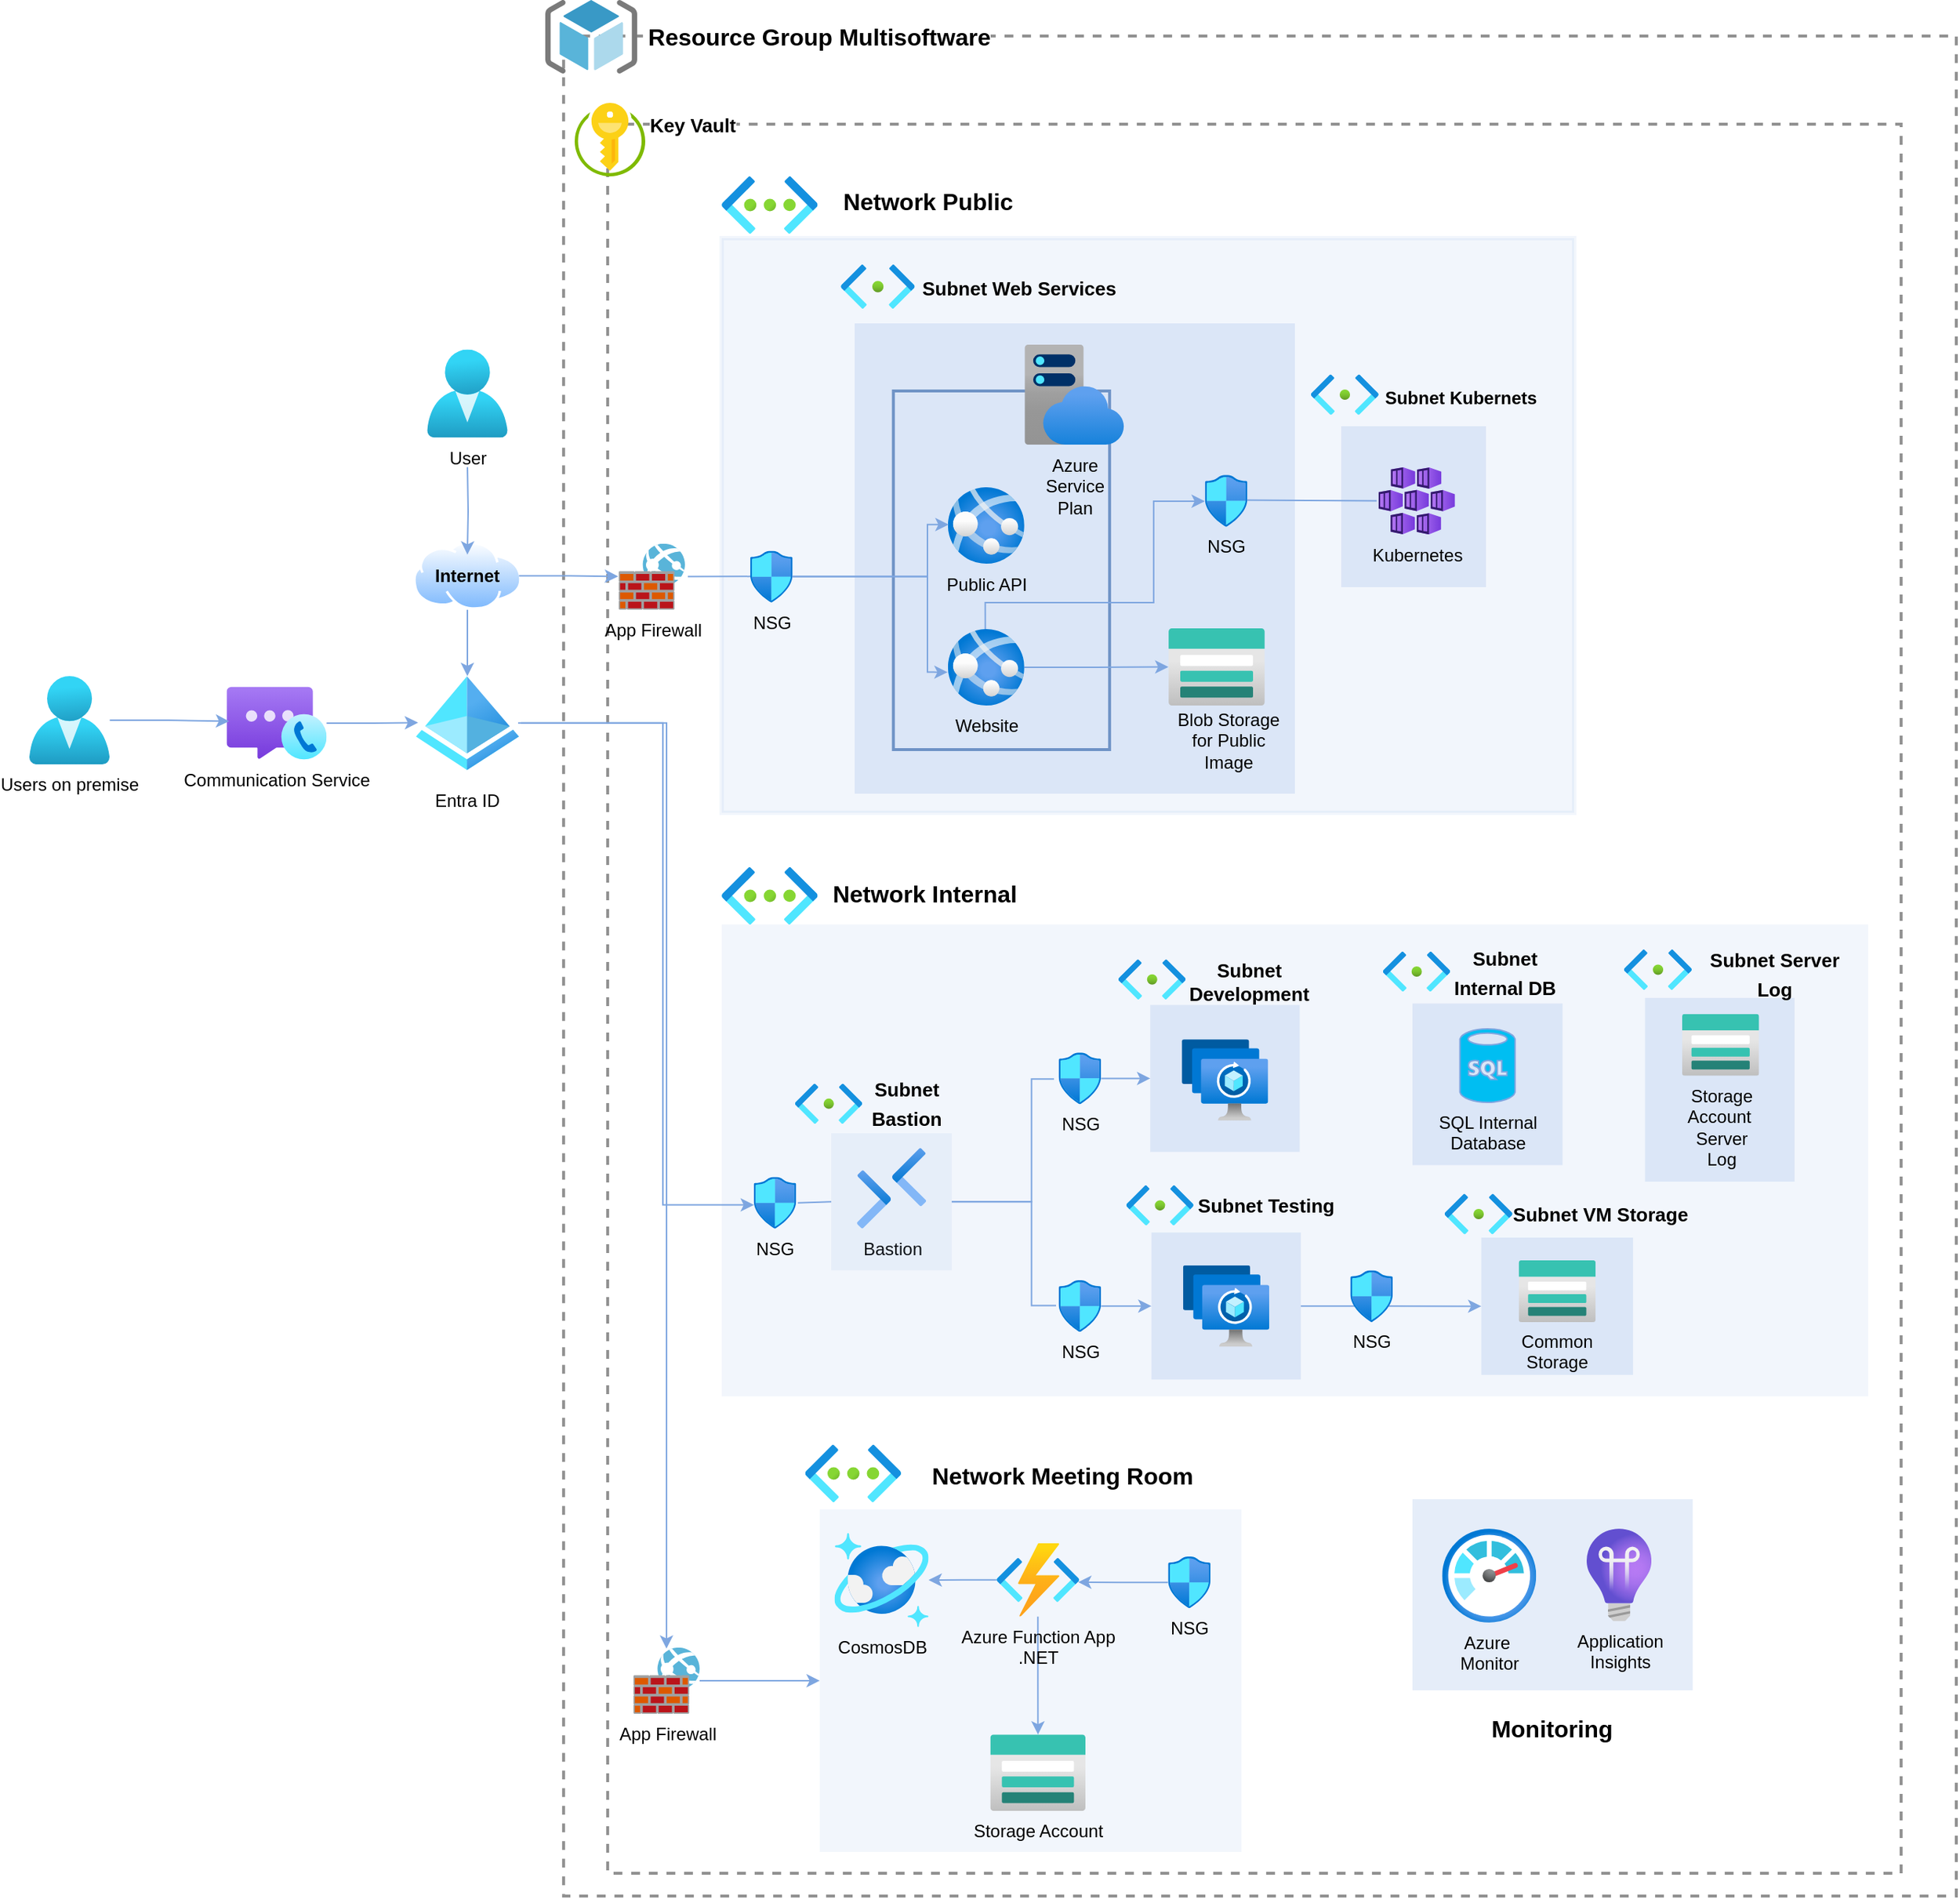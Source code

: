 <mxfile version="24.7.3" type="device">
  <diagram name="Σελίδα-1" id="aMGEskEcBnmkXhnUoaCD">
    <mxGraphModel dx="1796" dy="2860" grid="1" gridSize="10" guides="1" tooltips="1" connect="1" arrows="1" fold="1" page="1" pageScale="1" pageWidth="827" pageHeight="1169" background="none" math="0" shadow="0">
      <root>
        <mxCell id="0" />
        <mxCell id="1" parent="0" />
        <mxCell id="8pLzllPmHxMpXDCCPLnc-105" value="" style="rounded=0;whiteSpace=wrap;html=1;strokeColor=none;fontColor=#000000;fillColor=#7EA6E0;strokeWidth=2;opacity=10;" parent="1" vertex="1">
          <mxGeometry x="-200" y="-631" width="780" height="321" as="geometry" />
        </mxCell>
        <mxCell id="wyXeHLZFc2by4wY2D80D-14" value="" style="fontStyle=1;verticalAlign=top;align=center;spacingTop=-2;fillColor=none;rounded=0;whiteSpace=wrap;html=1;strokeColor=#919191;strokeWidth=2;dashed=1;container=1;collapsible=0;expand=0;recursiveResize=0;" vertex="1" parent="1">
          <mxGeometry x="-307.57" y="-1235.5" width="947.57" height="1265.5" as="geometry" />
        </mxCell>
        <mxCell id="wyXeHLZFc2by4wY2D80D-27" value="" style="fontStyle=0;verticalAlign=top;align=center;spacingTop=-2;fillColor=none;rounded=0;whiteSpace=wrap;html=1;strokeColor=#919191;strokeWidth=2;dashed=1;container=1;collapsible=0;expand=0;recursiveResize=0;" vertex="1" parent="wyXeHLZFc2by4wY2D80D-14">
          <mxGeometry x="30" y="60" width="880" height="1190" as="geometry" />
        </mxCell>
        <mxCell id="wyXeHLZFc2by4wY2D80D-24" value="" style="image;sketch=0;aspect=fixed;html=1;points=[];align=center;fontSize=12;image=img/lib/mscae/Key_Vaults.svg;labelBackgroundColor=default;" vertex="1" parent="wyXeHLZFc2by4wY2D80D-27">
          <mxGeometry x="-22.43" y="-14.5" width="48" height="50" as="geometry" />
        </mxCell>
        <mxCell id="wyXeHLZFc2by4wY2D80D-25" value="&lt;font style=&quot;font-size: 13px;&quot;&gt;&lt;b&gt;Key Vault&lt;/b&gt;&lt;/font&gt;" style="text;html=1;align=center;verticalAlign=middle;resizable=0;points=[];autosize=1;strokeColor=none;fillColor=none;labelBackgroundColor=default;" vertex="1" parent="wyXeHLZFc2by4wY2D80D-27">
          <mxGeometry x="17.57" y="-14.5" width="80" height="30" as="geometry" />
        </mxCell>
        <mxCell id="8pLzllPmHxMpXDCCPLnc-126" value="App Firewall" style="image;sketch=0;aspect=fixed;html=1;points=[];align=center;fontSize=12;image=img/lib/mscae/Web_App_Firewall.svg;strokeColor=#7EA6E0;fontColor=#000000;fillColor=#182E3E;labelBackgroundColor=none;" parent="wyXeHLZFc2by4wY2D80D-27" vertex="1">
          <mxGeometry x="17.57" y="1036.46" width="45" height="45" as="geometry" />
        </mxCell>
        <mxCell id="wyXeHLZFc2by4wY2D80D-17" value="&lt;font style=&quot;font-size: 16px;&quot;&gt;&lt;b&gt;Resource Group Multisoftware&lt;/b&gt;&lt;/font&gt;" style="text;html=1;align=center;verticalAlign=middle;resizable=0;points=[];autosize=1;strokeColor=none;fillColor=none;labelBackgroundColor=default;" vertex="1" parent="wyXeHLZFc2by4wY2D80D-14">
          <mxGeometry x="43.33" y="-14.5" width="260" height="30" as="geometry" />
        </mxCell>
        <mxCell id="9CedFQiiXnY6fzE0aIXi-27" value="" style="rounded=0;whiteSpace=wrap;html=1;strokeColor=none;fontColor=#000000;fillColor=#7EA6E0;strokeWidth=3;opacity=20;" parent="wyXeHLZFc2by4wY2D80D-14" vertex="1">
          <mxGeometry x="577.57" y="995.5" width="190.67" height="130" as="geometry" />
        </mxCell>
        <mxCell id="8pLzllPmHxMpXDCCPLnc-159" value="Application&lt;div&gt;Insights&lt;/div&gt;" style="image;aspect=fixed;html=1;points=[];align=center;fontSize=12;image=img/lib/azure2/devops/Application_Insights.svg;strokeColor=#FFFFFF;fontColor=#000000;fillColor=#182E3E;labelBackgroundColor=none;" parent="wyXeHLZFc2by4wY2D80D-14" vertex="1">
          <mxGeometry x="696.1" y="1015.5" width="44" height="63" as="geometry" />
        </mxCell>
        <mxCell id="8pLzllPmHxMpXDCCPLnc-160" value="Azure&amp;nbsp;&lt;div&gt;Monitor&lt;/div&gt;" style="image;aspect=fixed;html=1;points=[];align=center;fontSize=12;image=img/lib/azure2/management_governance/Monitor.svg;strokeColor=#FFFFFF;fontColor=#000000;fillColor=#182E3E;labelBackgroundColor=none;" parent="wyXeHLZFc2by4wY2D80D-14" vertex="1">
          <mxGeometry x="597.74" y="1015.5" width="64" height="64" as="geometry" />
        </mxCell>
        <mxCell id="HnF58v11Mh8XJC0kXTaB-10" value="&lt;b&gt;Monitoring&lt;/b&gt;" style="text;html=1;align=center;verticalAlign=middle;whiteSpace=wrap;rounded=0;fontStyle=0;fontSize=16;" parent="wyXeHLZFc2by4wY2D80D-14" vertex="1">
          <mxGeometry x="632.91" y="1136.93" width="80" height="30" as="geometry" />
        </mxCell>
        <mxCell id="9CedFQiiXnY6fzE0aIXi-53" value="Network Internal&amp;nbsp;" style="text;html=1;align=center;verticalAlign=middle;whiteSpace=wrap;rounded=0;fontSize=16;fontStyle=1" parent="wyXeHLZFc2by4wY2D80D-14" vertex="1">
          <mxGeometry x="157.57" y="565.5" width="181" height="35.5" as="geometry" />
        </mxCell>
        <mxCell id="HnF58v11Mh8XJC0kXTaB-2" value="Network Meeting Room" style="text;html=1;align=center;verticalAlign=middle;whiteSpace=wrap;rounded=0;fontSize=16;fontStyle=1" parent="wyXeHLZFc2by4wY2D80D-14" vertex="1">
          <mxGeometry x="237.57" y="963" width="204.24" height="32.5" as="geometry" />
        </mxCell>
        <mxCell id="9CedFQiiXnY6fzE0aIXi-7" value="Network Public" style="text;html=1;align=center;verticalAlign=middle;whiteSpace=wrap;rounded=0;fontSize=16;fontStyle=1" parent="wyXeHLZFc2by4wY2D80D-14" vertex="1">
          <mxGeometry x="167.57" y="100" width="161" height="25.5" as="geometry" />
        </mxCell>
        <mxCell id="8pLzllPmHxMpXDCCPLnc-140" value="" style="rounded=0;whiteSpace=wrap;html=1;strokeColor=none;fontColor=#000000;fillColor=#7EA6E0;strokeWidth=3;opacity=20;" parent="wyXeHLZFc2by4wY2D80D-14" vertex="1">
          <mxGeometry x="577.57" y="658.22" width="102.09" height="110" as="geometry" />
        </mxCell>
        <mxCell id="8pLzllPmHxMpXDCCPLnc-108" value="SQL Internal&lt;div&gt;Database&lt;/div&gt;" style="verticalLabelPosition=bottom;html=1;verticalAlign=top;align=center;strokeColor=#7EA6E0;fillColor=#00BEF2;shape=mxgraph.azure.sql_database;fontColor=#000000;" parent="wyXeHLZFc2by4wY2D80D-14" vertex="1">
          <mxGeometry x="609.86" y="675.5" width="37.5" height="50" as="geometry" />
        </mxCell>
        <mxCell id="wyXeHLZFc2by4wY2D80D-20" value="" style="image;aspect=fixed;html=1;points=[];align=center;fontSize=12;image=img/lib/azure2/networking/Subnet.svg;strokeColor=#7EA6E0;fontColor=#000000;fillColor=#182E3E;" vertex="1" parent="wyXeHLZFc2by4wY2D80D-14">
          <mxGeometry x="557.57" y="622.86" width="45.56" height="27.28" as="geometry" />
        </mxCell>
        <mxCell id="9CedFQiiXnY6fzE0aIXi-39" value="&lt;font style=&quot;font-size: 13px;&quot;&gt;Subnet Internal DB&lt;/font&gt;" style="text;html=1;align=center;verticalAlign=middle;whiteSpace=wrap;rounded=0;fontSize=16;fontStyle=1" parent="wyXeHLZFc2by4wY2D80D-14" vertex="1">
          <mxGeometry x="594.69" y="621.5" width="92.37" height="30" as="geometry" />
        </mxCell>
        <mxCell id="9CedFQiiXnY6fzE0aIXi-43" value="" style="image;aspect=fixed;html=1;points=[];align=center;fontSize=12;image=img/lib/azure2/networking/Subnet.svg;strokeColor=#7EA6E0;fontColor=#000000;fillColor=#182E3E;" parent="wyXeHLZFc2by4wY2D80D-14" vertex="1">
          <mxGeometry x="377.57" y="628.22" width="45.56" height="27.28" as="geometry" />
        </mxCell>
        <mxCell id="9CedFQiiXnY6fzE0aIXi-44" value="Subnet Development" style="text;html=1;align=center;verticalAlign=middle;whiteSpace=wrap;rounded=0;fontSize=13;fontStyle=1" parent="wyXeHLZFc2by4wY2D80D-14" vertex="1">
          <mxGeometry x="407.57" y="628.22" width="117.62" height="30" as="geometry" />
        </mxCell>
        <mxCell id="wyXeHLZFc2by4wY2D80D-21" value="" style="image;aspect=fixed;html=1;points=[];align=center;fontSize=12;image=img/lib/azure2/networking/Subnet.svg;strokeColor=#7EA6E0;fontColor=#000000;fillColor=#182E3E;" vertex="1" parent="wyXeHLZFc2by4wY2D80D-14">
          <mxGeometry x="157.57" y="712.78" width="45.56" height="27.28" as="geometry" />
        </mxCell>
        <mxCell id="9CedFQiiXnY6fzE0aIXi-38" value="&lt;font style=&quot;font-size: 13px;&quot;&gt;Subnet Bastion&lt;/font&gt;" style="text;html=1;align=center;verticalAlign=middle;whiteSpace=wrap;rounded=0;fontSize=16;fontStyle=1" parent="wyXeHLZFc2by4wY2D80D-14" vertex="1">
          <mxGeometry x="203.13" y="710.06" width="60" height="30" as="geometry" />
        </mxCell>
        <mxCell id="8pLzllPmHxMpXDCCPLnc-143" value="" style="rounded=0;whiteSpace=wrap;html=1;strokeColor=none;fontColor=#000000;fillColor=#7EA6E0;strokeWidth=3;labelBackgroundColor=none;opacity=20;" parent="wyXeHLZFc2by4wY2D80D-14" vertex="1">
          <mxGeometry x="735.79" y="654.44" width="101.71" height="125" as="geometry" />
        </mxCell>
        <mxCell id="8pLzllPmHxMpXDCCPLnc-64" value="&lt;span style=&quot;text-wrap: wrap;&quot;&gt;Storage Account&amp;nbsp;&lt;/span&gt;&lt;br style=&quot;text-wrap: wrap;&quot;&gt;&lt;span style=&quot;text-wrap: wrap;&quot;&gt;Server Log&lt;/span&gt;" style="image;aspect=fixed;html=1;points=[];align=center;fontSize=12;image=img/lib/azure2/storage/Storage_Accounts.svg;strokeColor=#7EA6E0;fontColor=#000000;fillColor=#182E3E;labelBackgroundColor=none;" parent="wyXeHLZFc2by4wY2D80D-14" vertex="1">
          <mxGeometry x="760.93" y="665.36" width="52.5" height="42" as="geometry" />
        </mxCell>
        <mxCell id="8pLzllPmHxMpXDCCPLnc-119" style="edgeStyle=orthogonalEdgeStyle;rounded=0;orthogonalLoop=1;jettySize=auto;html=1;exitX=0.5;exitY=1;exitDx=0;exitDy=0;strokeColor=#7EA6E0;fontColor=#000000;" parent="wyXeHLZFc2by4wY2D80D-14" edge="1">
          <mxGeometry relative="1" as="geometry">
            <mxPoint x="802.085" y="740.98" as="sourcePoint" />
            <mxPoint x="802.089" y="740.98" as="targetPoint" />
          </mxGeometry>
        </mxCell>
        <mxCell id="9CedFQiiXnY6fzE0aIXi-31" value="" style="image;aspect=fixed;html=1;points=[];align=center;fontSize=12;image=img/lib/azure2/networking/Subnet.svg;strokeColor=#7EA6E0;fontColor=#000000;fillColor=#182E3E;" parent="wyXeHLZFc2by4wY2D80D-14" vertex="1">
          <mxGeometry x="721.57" y="621.5" width="45.93" height="27.5" as="geometry" />
        </mxCell>
        <mxCell id="9CedFQiiXnY6fzE0aIXi-32" value="&lt;font style=&quot;font-size: 13px;&quot;&gt;Subnet Server Log&lt;/font&gt;" style="text;html=1;align=center;verticalAlign=middle;whiteSpace=wrap;rounded=0;fontSize=16;fontStyle=1" parent="wyXeHLZFc2by4wY2D80D-14" vertex="1">
          <mxGeometry x="767.5" y="622.78" width="112.5" height="30" as="geometry" />
        </mxCell>
        <mxCell id="HnF58v11Mh8XJC0kXTaB-3" value="" style="rounded=0;whiteSpace=wrap;html=1;strokeColor=none;fontColor=#000000;fillColor=#7EA6E0;strokeWidth=2;opacity=10;" parent="1" vertex="1">
          <mxGeometry x="-133.24" y="-233.09" width="286.89" height="233.09" as="geometry" />
        </mxCell>
        <mxCell id="9CedFQiiXnY6fzE0aIXi-40" value="" style="rounded=0;whiteSpace=wrap;html=1;strokeColor=none;fontColor=#000000;fillColor=#7EA6E0;strokeWidth=3;opacity=20;" parent="1" vertex="1">
          <mxGeometry x="91.6" y="-576.28" width="101.66" height="100" as="geometry" />
        </mxCell>
        <mxCell id="8pLzllPmHxMpXDCCPLnc-114" value="" style="rounded=0;whiteSpace=wrap;html=1;strokeColor=none;fontColor=#000000;fillColor=#7EA6E0;strokeWidth=3;opacity=20;" parent="1" vertex="1">
          <mxGeometry x="92.4" y="-421.43" width="101.66" height="100" as="geometry" />
        </mxCell>
        <mxCell id="8pLzllPmHxMpXDCCPLnc-122" style="edgeStyle=orthogonalEdgeStyle;rounded=0;orthogonalLoop=1;jettySize=auto;html=1;entryX=0;entryY=0.5;entryDx=0;entryDy=0;strokeColor=#7EA6E0;fontColor=#000000;" parent="1" source="8pLzllPmHxMpXDCCPLnc-114" target="u4zanM2QyZDQcWQFZecr-1" edge="1">
          <mxGeometry relative="1" as="geometry" />
        </mxCell>
        <mxCell id="8pLzllPmHxMpXDCCPLnc-104" value="" style="rounded=0;whiteSpace=wrap;html=1;strokeColor=#7EA6E0;fontColor=#000000;fillColor=#7EA6E0;strokeWidth=3;gradientColor=none;opacity=10;" parent="1" vertex="1">
          <mxGeometry x="-200" y="-1098" width="580" height="391" as="geometry" />
        </mxCell>
        <mxCell id="8pLzllPmHxMpXDCCPLnc-166" value="" style="rounded=0;whiteSpace=wrap;html=1;strokeColor=none;fontColor=#000000;fillColor=#7EA6E0;strokeWidth=3;opacity=20;" parent="1" vertex="1">
          <mxGeometry x="221.55" y="-970" width="98.45" height="109.5" as="geometry" />
        </mxCell>
        <mxCell id="8pLzllPmHxMpXDCCPLnc-164" value="" style="rounded=0;whiteSpace=wrap;html=1;strokeColor=#6C8EBF;fontColor=#000000;fillColor=none;strokeWidth=2;" parent="1" vertex="1">
          <mxGeometry x="-83.18" y="-994" width="147.1" height="244" as="geometry" />
        </mxCell>
        <mxCell id="8pLzllPmHxMpXDCCPLnc-165" value="" style="rounded=0;whiteSpace=wrap;html=1;strokeColor=none;fontColor=#000000;fillColor=#7EA6E0;strokeWidth=3;opacity=20;" parent="1" vertex="1">
          <mxGeometry x="-109.52" y="-1040" width="299.52" height="320" as="geometry" />
        </mxCell>
        <mxCell id="8pLzllPmHxMpXDCCPLnc-118" style="edgeStyle=orthogonalEdgeStyle;rounded=0;orthogonalLoop=1;jettySize=auto;html=1;strokeColor=#7EA6E0;fontColor=#000000;" parent="1" source="8pLzllPmHxMpXDCCPLnc-1" target="8pLzllPmHxMpXDCCPLnc-16" edge="1">
          <mxGeometry relative="1" as="geometry" />
        </mxCell>
        <mxCell id="8pLzllPmHxMpXDCCPLnc-1" value="Website" style="image;aspect=fixed;html=1;points=[];align=center;fontSize=12;image=img/lib/azure2/app_services/App_Services.svg;labelBackgroundColor=none;fillColor=#182E3E;strokeColor=#7EA6E0;fontColor=#000000;" parent="1" vertex="1">
          <mxGeometry x="-46.08" y="-832" width="52" height="52" as="geometry" />
        </mxCell>
        <mxCell id="8pLzllPmHxMpXDCCPLnc-2" value="Public API" style="image;aspect=fixed;html=1;points=[];align=center;fontSize=12;image=img/lib/azure2/app_services/App_Services.svg;labelBackgroundColor=none;fillColor=#182E3E;strokeColor=#7EA6E0;fontColor=#000000;" parent="1" vertex="1">
          <mxGeometry x="-46.08" y="-928.5" width="52" height="52" as="geometry" />
        </mxCell>
        <mxCell id="8pLzllPmHxMpXDCCPLnc-3" value="&lt;span style=&quot;text-wrap: wrap;&quot;&gt;Azure Service Plan&lt;/span&gt;" style="image;aspect=fixed;html=1;points=[];align=center;fontSize=12;image=img/lib/azure2/app_services/App_Service_Plans.svg;labelBackgroundColor=none;fillColor=#182E3E;strokeColor=#7EA6E0;fontColor=#000000;fontStyle=0" parent="1" vertex="1">
          <mxGeometry x="5.92" y="-1025.5" width="68" height="68" as="geometry" />
        </mxCell>
        <mxCell id="8pLzllPmHxMpXDCCPLnc-16" value="" style="image;aspect=fixed;html=1;points=[];align=center;fontSize=12;image=img/lib/azure2/storage/Storage_Accounts.svg;strokeColor=#7EA6E0;fontColor=#000000;fillColor=#182E3E;labelBackgroundColor=none;" parent="1" vertex="1">
          <mxGeometry x="103.92" y="-832.5" width="65.63" height="52.5" as="geometry" />
        </mxCell>
        <mxCell id="8pLzllPmHxMpXDCCPLnc-50" value="" style="image;aspect=fixed;html=1;points=[];align=center;fontSize=12;image=img/lib/azure2/identity/Azure_Active_Directory.svg;strokeColor=#7EA6E0;fontColor=#000000;fillColor=#182E3E;labelBackgroundColor=none;" parent="1" vertex="1">
          <mxGeometry x="-408" y="-800" width="70" height="64" as="geometry" />
        </mxCell>
        <mxCell id="8pLzllPmHxMpXDCCPLnc-54" value="" style="image;aspect=fixed;perimeter=ellipsePerimeter;html=1;align=center;shadow=0;dashed=0;spacingTop=3;image=img/lib/active_directory/internet_cloud.svg;strokeColor=#7EA6E0;fontColor=#000000;fillColor=#182E3E;" parent="1" vertex="1">
          <mxGeometry x="-409.92" y="-891.68" width="73.81" height="46.5" as="geometry" />
        </mxCell>
        <mxCell id="8pLzllPmHxMpXDCCPLnc-55" value="Internet" style="text;strokeColor=none;align=center;fillColor=none;html=1;verticalAlign=middle;whiteSpace=wrap;rounded=0;fontColor=#000000;fontStyle=1" parent="1" vertex="1">
          <mxGeometry x="-403.03" y="-882.67" width="60" height="30" as="geometry" />
        </mxCell>
        <mxCell id="8pLzllPmHxMpXDCCPLnc-56" value="" style="endArrow=classic;html=1;rounded=0;strokeColor=#7EA6E0;exitX=0.5;exitY=1;exitDx=0;exitDy=0;fontColor=#000000;" parent="1" source="8pLzllPmHxMpXDCCPLnc-54" target="8pLzllPmHxMpXDCCPLnc-50" edge="1">
          <mxGeometry width="50" height="50" relative="1" as="geometry">
            <mxPoint x="-158" y="-731" as="sourcePoint" />
            <mxPoint x="-371" y="-811" as="targetPoint" />
          </mxGeometry>
        </mxCell>
        <mxCell id="8pLzllPmHxMpXDCCPLnc-81" value="" style="image;aspect=fixed;html=1;points=[];align=center;fontSize=12;image=img/lib/azure2/networking/Virtual_Networks.svg;strokeColor=#7EA6E0;fontColor=#000000;fillColor=#182E3E;" parent="1" vertex="1">
          <mxGeometry x="-200.0" y="-1140" width="65.33" height="39" as="geometry" />
        </mxCell>
        <mxCell id="8pLzllPmHxMpXDCCPLnc-84" value="App Firewall" style="image;sketch=0;aspect=fixed;html=1;points=[];align=center;fontSize=12;image=img/lib/mscae/Web_App_Firewall.svg;strokeColor=#7EA6E0;fontColor=#000000;fillColor=#182E3E;labelBackgroundColor=none;" parent="1" vertex="1">
          <mxGeometry x="-270" y="-890.18" width="45" height="45" as="geometry" />
        </mxCell>
        <mxCell id="8pLzllPmHxMpXDCCPLnc-103" value="" style="image;aspect=fixed;html=1;points=[];align=center;fontSize=12;image=img/lib/azure2/networking/Subnet.svg;strokeColor=#7EA6E0;fontColor=#000000;fillColor=#182E3E;" parent="1" vertex="1">
          <mxGeometry x="75.35" y="-453.58" width="45.56" height="27.28" as="geometry" />
        </mxCell>
        <mxCell id="8pLzllPmHxMpXDCCPLnc-124" value="CosmosDB&lt;div&gt;&lt;br&gt;&lt;/div&gt;" style="image;aspect=fixed;html=1;points=[];align=center;fontSize=12;image=img/lib/azure2/databases/Azure_Cosmos_DB.svg;strokeColor=#7EA6E0;fontColor=#000000;fillColor=#182E3E;labelBackgroundColor=none;" parent="1" vertex="1">
          <mxGeometry x="-123.24" y="-216.99" width="64" height="64" as="geometry" />
        </mxCell>
        <mxCell id="8pLzllPmHxMpXDCCPLnc-128" style="edgeStyle=orthogonalEdgeStyle;rounded=0;orthogonalLoop=1;jettySize=auto;html=1;strokeColor=#7EA6E0;fontColor=#000000;" parent="1" source="wyXeHLZFc2by4wY2D80D-1" target="8pLzllPmHxMpXDCCPLnc-124" edge="1">
          <mxGeometry relative="1" as="geometry">
            <mxPoint x="-6.35" y="-183.4" as="sourcePoint" />
          </mxGeometry>
        </mxCell>
        <mxCell id="wyXeHLZFc2by4wY2D80D-15" style="edgeStyle=orthogonalEdgeStyle;rounded=0;orthogonalLoop=1;jettySize=auto;html=1;entryX=0;entryY=0.5;entryDx=0;entryDy=0;strokeColor=#7EA6E0;" edge="1" parent="1" source="8pLzllPmHxMpXDCCPLnc-126" target="HnF58v11Mh8XJC0kXTaB-3">
          <mxGeometry relative="1" as="geometry" />
        </mxCell>
        <mxCell id="8pLzllPmHxMpXDCCPLnc-127" style="edgeStyle=orthogonalEdgeStyle;rounded=0;orthogonalLoop=1;jettySize=auto;html=1;entryX=0.985;entryY=0.53;entryDx=0;entryDy=0;entryPerimeter=0;strokeColor=#7EA6E0;fontColor=#000000;" parent="1" source="8pLzllPmHxMpXDCCPLnc-155" target="wyXeHLZFc2by4wY2D80D-1" edge="1">
          <mxGeometry relative="1" as="geometry">
            <mxPoint x="47.054" y="-183.232" as="targetPoint" />
          </mxGeometry>
        </mxCell>
        <mxCell id="8pLzllPmHxMpXDCCPLnc-130" style="edgeStyle=orthogonalEdgeStyle;rounded=0;orthogonalLoop=1;jettySize=auto;html=1;entryX=0;entryY=0.5;entryDx=0;entryDy=0;strokeColor=#7EA6E0;fontColor=#000000;" parent="1" source="8pLzllPmHxMpXDCCPLnc-149" target="9CedFQiiXnY6fzE0aIXi-40" edge="1">
          <mxGeometry relative="1" as="geometry">
            <mxPoint x="91.6" y="-528.6" as="targetPoint" />
          </mxGeometry>
        </mxCell>
        <mxCell id="8pLzllPmHxMpXDCCPLnc-129" value="Bastion&lt;div&gt;&lt;br&gt;&lt;/div&gt;" style="image;aspect=fixed;html=1;points=[];align=center;fontSize=12;image=img/lib/azure2/networking/Bastions.svg;strokeColor=#7EA6E0;fontColor=#000000;fillColor=#182E3E;labelBackgroundColor=none;" parent="1" vertex="1">
          <mxGeometry x="-107.91" y="-479.05" width="46.91" height="55" as="geometry" />
        </mxCell>
        <mxCell id="8pLzllPmHxMpXDCCPLnc-133" style="edgeStyle=orthogonalEdgeStyle;rounded=0;orthogonalLoop=1;jettySize=auto;html=1;entryX=-0.01;entryY=0.497;entryDx=0;entryDy=0;entryPerimeter=0;strokeColor=#7EA6E0;fontColor=#000000;exitX=0.976;exitY=0.503;exitDx=0;exitDy=0;exitPerimeter=0;" parent="1" source="8pLzllPmHxMpXDCCPLnc-54" target="8pLzllPmHxMpXDCCPLnc-84" edge="1">
          <mxGeometry relative="1" as="geometry" />
        </mxCell>
        <mxCell id="9CedFQiiXnY6fzE0aIXi-8" style="edgeStyle=orthogonalEdgeStyle;rounded=0;orthogonalLoop=1;jettySize=auto;html=1;strokeColor=#7EA6E0;entryX=0.5;entryY=0;entryDx=0;entryDy=0;" parent="1" target="8pLzllPmHxMpXDCCPLnc-55" edge="1">
          <mxGeometry relative="1" as="geometry">
            <mxPoint x="-372.971" y="-942.19" as="sourcePoint" />
          </mxGeometry>
        </mxCell>
        <mxCell id="8pLzllPmHxMpXDCCPLnc-134" value="User" style="image;aspect=fixed;html=1;points=[];align=center;fontSize=12;image=img/lib/azure2/identity/Users.svg;strokeColor=#7EA6E0;fontColor=#000000;fillColor=#182E3E;labelBackgroundColor=none;" parent="1" vertex="1">
          <mxGeometry x="-400.44" y="-1022.19" width="54.86" height="60" as="geometry" />
        </mxCell>
        <mxCell id="8pLzllPmHxMpXDCCPLnc-135" value="Users on premise" style="image;aspect=fixed;html=1;points=[];align=center;fontSize=12;image=img/lib/azure2/identity/Users.svg;strokeColor=#FFFFFF;fontColor=#000000;fillColor=#182E3E;labelBackgroundColor=none;" parent="1" vertex="1">
          <mxGeometry x="-671.16" y="-800" width="54.86" height="60" as="geometry" />
        </mxCell>
        <mxCell id="8pLzllPmHxMpXDCCPLnc-138" value="" style="rounded=0;whiteSpace=wrap;html=1;strokeColor=none;fontColor=#000000;fillColor=#7EA6E0;strokeWidth=3;opacity=10;" parent="1" vertex="1">
          <mxGeometry x="-125.45" y="-488.97" width="82" height="93.22" as="geometry" />
        </mxCell>
        <mxCell id="9CedFQiiXnY6fzE0aIXi-46" style="edgeStyle=orthogonalEdgeStyle;rounded=0;orthogonalLoop=1;jettySize=auto;html=1;entryX=0;entryY=0.5;entryDx=0;entryDy=0;strokeColor=#7EA6E0;" parent="1" source="8pLzllPmHxMpXDCCPLnc-147" target="8pLzllPmHxMpXDCCPLnc-114" edge="1">
          <mxGeometry relative="1" as="geometry" />
        </mxCell>
        <mxCell id="8pLzllPmHxMpXDCCPLnc-147" value="NSG" style="image;aspect=fixed;html=1;points=[];align=center;fontSize=12;image=img/lib/azure2/networking/Network_Security_Groups.svg;strokeColor=#7EA6E0;fontColor=#000000;fillColor=#182E3E;labelBackgroundColor=none;" parent="1" vertex="1">
          <mxGeometry x="29.2" y="-389.03" width="29" height="35.21" as="geometry" />
        </mxCell>
        <mxCell id="8pLzllPmHxMpXDCCPLnc-148" value="NSG" style="image;aspect=fixed;html=1;points=[];align=center;fontSize=12;image=img/lib/azure2/networking/Network_Security_Groups.svg;strokeColor=#7EA6E0;fontColor=#000000;fillColor=#182E3E;labelBackgroundColor=none;" parent="1" vertex="1">
          <mxGeometry x="227.64" y="-395.75" width="29" height="35.21" as="geometry" />
        </mxCell>
        <mxCell id="8pLzllPmHxMpXDCCPLnc-149" value="NSG" style="image;aspect=fixed;html=1;points=[];align=center;fontSize=12;image=img/lib/azure2/networking/Network_Security_Groups.svg;strokeColor=#7EA6E0;fontColor=#000000;fillColor=#182E3E;labelBackgroundColor=none;" parent="1" vertex="1">
          <mxGeometry x="29.2" y="-543.92" width="29" height="35.21" as="geometry" />
        </mxCell>
        <mxCell id="8pLzllPmHxMpXDCCPLnc-151" value="NSG" style="image;aspect=fixed;html=1;points=[];align=center;fontSize=12;image=img/lib/azure2/networking/Network_Security_Groups.svg;strokeColor=#7EA6E0;fontColor=#000000;fillColor=#182E3E;labelBackgroundColor=none;" parent="1" vertex="1">
          <mxGeometry x="-178.24" y="-459.29" width="29" height="35.21" as="geometry" />
        </mxCell>
        <mxCell id="8pLzllPmHxMpXDCCPLnc-154" value="" style="endArrow=none;html=1;rounded=0;strokeColor=#7EA6E0;exitX=1.044;exitY=0.498;exitDx=0;exitDy=0;exitPerimeter=0;fontColor=#000000;entryX=0.017;entryY=0.496;entryDx=0;entryDy=0;entryPerimeter=0;" parent="1" source="8pLzllPmHxMpXDCCPLnc-84" target="8pLzllPmHxMpXDCCPLnc-153" edge="1">
          <mxGeometry width="50" height="50" relative="1" as="geometry">
            <mxPoint x="-199.575" y="-846.985" as="sourcePoint" />
            <mxPoint x="9.43" y="-860" as="targetPoint" />
          </mxGeometry>
        </mxCell>
        <mxCell id="8pLzllPmHxMpXDCCPLnc-153" value="NSG" style="image;aspect=fixed;html=1;points=[];align=center;fontSize=12;image=img/lib/azure2/networking/Network_Security_Groups.svg;strokeColor=#7EA6E0;fontColor=#000000;fillColor=#182E3E;labelBackgroundColor=none;" parent="1" vertex="1">
          <mxGeometry x="-180.68" y="-885.28" width="29" height="35.21" as="geometry" />
        </mxCell>
        <mxCell id="8pLzllPmHxMpXDCCPLnc-167" value="" style="image;aspect=fixed;html=1;points=[];align=center;fontSize=12;image=img/lib/azure2/networking/Subnet.svg;strokeColor=#7EA6E0;fontColor=#000000;fillColor=#182E3E;" parent="1" vertex="1">
          <mxGeometry x="200.95" y="-1005.25" width="45.93" height="27.5" as="geometry" />
        </mxCell>
        <mxCell id="8pLzllPmHxMpXDCCPLnc-168" value="" style="image;aspect=fixed;html=1;points=[];align=center;fontSize=12;image=img/lib/azure2/networking/Subnet.svg;strokeColor=#7EA6E0;fontColor=#000000;fillColor=#182E3E;" parent="1" vertex="1">
          <mxGeometry x="-118.85" y="-1080" width="50.1" height="30" as="geometry" />
        </mxCell>
        <mxCell id="9CedFQiiXnY6fzE0aIXi-26" style="edgeStyle=orthogonalEdgeStyle;rounded=0;orthogonalLoop=1;jettySize=auto;html=1;strokeColor=#7EA6E0;exitX=0.489;exitY=0;exitDx=0;exitDy=0;exitPerimeter=0;" parent="1" source="8pLzllPmHxMpXDCCPLnc-1" target="9CedFQiiXnY6fzE0aIXi-9" edge="1">
          <mxGeometry relative="1" as="geometry">
            <mxPoint x="143.92" y="-900" as="sourcePoint" />
            <Array as="points">
              <mxPoint x="-21.08" y="-850" />
              <mxPoint x="93.92" y="-850" />
              <mxPoint x="93.92" y="-919" />
            </Array>
          </mxGeometry>
        </mxCell>
        <mxCell id="9CedFQiiXnY6fzE0aIXi-9" value="NSG" style="image;aspect=fixed;html=1;points=[];align=center;fontSize=12;image=img/lib/azure2/networking/Network_Security_Groups.svg;strokeColor=#7EA6E0;fontColor=#000000;fillColor=#182E3E;labelBackgroundColor=none;" parent="1" vertex="1">
          <mxGeometry x="128.73" y="-936.86" width="29" height="35.21" as="geometry" />
        </mxCell>
        <mxCell id="9CedFQiiXnY6fzE0aIXi-11" value="&lt;font style=&quot;font-size: 12px;&quot;&gt;Subnet Kubernets&lt;/font&gt;" style="text;html=1;align=center;verticalAlign=middle;whiteSpace=wrap;rounded=0;fontSize=16;fontStyle=1" parent="1" vertex="1">
          <mxGeometry x="235" y="-1005.12" width="136.08" height="27.37" as="geometry" />
        </mxCell>
        <mxCell id="9CedFQiiXnY6fzE0aIXi-18" value="&lt;span style=&quot;&quot;&gt;Blob Storage for Public Image&lt;/span&gt;" style="text;html=1;align=center;verticalAlign=middle;whiteSpace=wrap;rounded=0;fontStyle=0" parent="1" vertex="1">
          <mxGeometry x="103.92" y="-776" width="81.55" height="40" as="geometry" />
        </mxCell>
        <mxCell id="9CedFQiiXnY6fzE0aIXi-20" value="" style="endArrow=classic;html=1;rounded=0;strokeColor=#7EA6E0;exitX=0.987;exitY=0.498;exitDx=0;exitDy=0;exitPerimeter=0;entryX=0.009;entryY=0.488;entryDx=0;entryDy=0;entryPerimeter=0;flowAnimation=0;edgeStyle=orthogonalEdgeStyle;" parent="1" source="8pLzllPmHxMpXDCCPLnc-153" target="8pLzllPmHxMpXDCCPLnc-2" edge="1">
          <mxGeometry width="50" height="50" relative="1" as="geometry">
            <mxPoint x="-103.09" y="-905.14" as="sourcePoint" />
            <mxPoint x="-53.09" y="-955.14" as="targetPoint" />
            <Array as="points">
              <mxPoint x="-60" y="-868" />
              <mxPoint x="-60" y="-903" />
            </Array>
          </mxGeometry>
        </mxCell>
        <mxCell id="9CedFQiiXnY6fzE0aIXi-21" style="edgeStyle=orthogonalEdgeStyle;rounded=0;orthogonalLoop=1;jettySize=auto;html=1;entryX=-0.004;entryY=0.564;entryDx=0;entryDy=0;entryPerimeter=0;strokeColor=#7EA6E0;" parent="1" source="8pLzllPmHxMpXDCCPLnc-153" target="8pLzllPmHxMpXDCCPLnc-1" edge="1">
          <mxGeometry relative="1" as="geometry">
            <Array as="points">
              <mxPoint x="-60" y="-868" />
              <mxPoint x="-60" y="-803" />
            </Array>
          </mxGeometry>
        </mxCell>
        <mxCell id="9CedFQiiXnY6fzE0aIXi-22" value="&lt;font style=&quot;font-size: 13px;&quot;&gt;Subnet Web Services&lt;/font&gt;" style="text;html=1;align=center;verticalAlign=middle;whiteSpace=wrap;rounded=0;fontSize=16;fontStyle=1" parent="1" vertex="1">
          <mxGeometry x="-86.86" y="-1080" width="179.26" height="30" as="geometry" />
        </mxCell>
        <mxCell id="9CedFQiiXnY6fzE0aIXi-25" value="" style="endArrow=none;html=1;rounded=0;strokeColor=#7EA6E0;exitX=0.99;exitY=0.486;exitDx=0;exitDy=0;exitPerimeter=0;entryX=-0.024;entryY=0.5;entryDx=0;entryDy=0;entryPerimeter=0;" parent="1" source="9CedFQiiXnY6fzE0aIXi-9" target="8pLzllPmHxMpXDCCPLnc-57" edge="1">
          <mxGeometry width="50" height="50" relative="1" as="geometry">
            <mxPoint x="123.92" y="-893.61" as="sourcePoint" />
            <mxPoint x="173.92" y="-943.61" as="targetPoint" />
          </mxGeometry>
        </mxCell>
        <mxCell id="9CedFQiiXnY6fzE0aIXi-28" value="" style="image;aspect=fixed;html=1;points=[];align=center;fontSize=12;image=img/lib/azure2/networking/Spot_VMSS.svg;" parent="1" vertex="1">
          <mxGeometry x="113.86" y="-399.07" width="58.73" height="55.28" as="geometry" />
        </mxCell>
        <mxCell id="9CedFQiiXnY6fzE0aIXi-30" value="" style="image;aspect=fixed;html=1;points=[];align=center;fontSize=12;image=img/lib/azure2/networking/Spot_VMSS.svg;" parent="1" vertex="1">
          <mxGeometry x="113.07" y="-552.92" width="58.73" height="55.28" as="geometry" />
        </mxCell>
        <mxCell id="9CedFQiiXnY6fzE0aIXi-36" value="" style="endArrow=none;html=1;rounded=0;strokeColor=#7EA6E0;exitX=1.036;exitY=0.501;exitDx=0;exitDy=0;exitPerimeter=0;entryX=0;entryY=0.5;entryDx=0;entryDy=0;" parent="1" source="8pLzllPmHxMpXDCCPLnc-151" target="8pLzllPmHxMpXDCCPLnc-138" edge="1">
          <mxGeometry width="50" height="50" relative="1" as="geometry">
            <mxPoint x="-169.18" y="-431.65" as="sourcePoint" />
            <mxPoint x="-119.18" y="-481.65" as="targetPoint" />
          </mxGeometry>
        </mxCell>
        <mxCell id="9CedFQiiXnY6fzE0aIXi-41" value="Subnet Testing" style="text;html=1;align=center;verticalAlign=middle;whiteSpace=wrap;rounded=0;fontSize=13;fontStyle=1" parent="1" vertex="1">
          <mxGeometry x="117.46" y="-456.64" width="106.73" height="33.41" as="geometry" />
        </mxCell>
        <mxCell id="9CedFQiiXnY6fzE0aIXi-49" value="" style="endArrow=none;html=1;rounded=0;strokeColor=#7EA6E0;exitX=1;exitY=0.5;exitDx=0;exitDy=0;entryX=-0.107;entryY=0.512;entryDx=0;entryDy=0;entryPerimeter=0;edgeStyle=orthogonalEdgeStyle;" parent="1" source="8pLzllPmHxMpXDCCPLnc-138" target="8pLzllPmHxMpXDCCPLnc-149" edge="1">
          <mxGeometry width="50" height="50" relative="1" as="geometry">
            <mxPoint x="-49.18" y="-411" as="sourcePoint" />
            <mxPoint x="0.82" y="-461" as="targetPoint" />
            <Array as="points">
              <mxPoint x="10.82" y="-442" />
              <mxPoint x="10.82" y="-526" />
            </Array>
          </mxGeometry>
        </mxCell>
        <mxCell id="9CedFQiiXnY6fzE0aIXi-50" value="" style="endArrow=none;html=1;rounded=0;strokeColor=#7EA6E0;exitX=1;exitY=0.5;exitDx=0;exitDy=0;entryX=-0.059;entryY=0.492;entryDx=0;entryDy=0;entryPerimeter=0;edgeStyle=orthogonalEdgeStyle;" parent="1" source="8pLzllPmHxMpXDCCPLnc-138" target="8pLzllPmHxMpXDCCPLnc-147" edge="1">
          <mxGeometry width="50" height="50" relative="1" as="geometry">
            <mxPoint x="-49.86" y="-349.07" as="sourcePoint" />
            <mxPoint x="0.14" y="-399.07" as="targetPoint" />
            <Array as="points">
              <mxPoint x="10.82" y="-442" />
              <mxPoint x="10.82" y="-372" />
            </Array>
          </mxGeometry>
        </mxCell>
        <mxCell id="9CedFQiiXnY6fzE0aIXi-52" value="" style="image;aspect=fixed;html=1;points=[];align=center;fontSize=12;image=img/lib/azure2/networking/Virtual_Networks.svg;strokeColor=#7EA6E0;fontColor=#000000;fillColor=#182E3E;" parent="1" vertex="1">
          <mxGeometry x="-200.0" y="-670" width="65.33" height="39" as="geometry" />
        </mxCell>
        <mxCell id="HnF58v11Mh8XJC0kXTaB-1" value="" style="image;aspect=fixed;html=1;points=[];align=center;fontSize=12;image=img/lib/azure2/networking/Virtual_Networks.svg;strokeColor=#7EA6E0;fontColor=#000000;fillColor=#182E3E;" parent="1" vertex="1">
          <mxGeometry x="-143.24" y="-277" width="65.33" height="39" as="geometry" />
        </mxCell>
        <mxCell id="8pLzllPmHxMpXDCCPLnc-155" value="NSG" style="image;aspect=fixed;html=1;points=[];align=center;fontSize=12;image=img/lib/azure2/networking/Network_Security_Groups.svg;strokeColor=#7EA6E0;fontColor=#000000;fillColor=#182E3E;labelBackgroundColor=none;" parent="1" vertex="1">
          <mxGeometry x="103.65" y="-201.04" width="29" height="35.21" as="geometry" />
        </mxCell>
        <mxCell id="HnF58v11Mh8XJC0kXTaB-9" value="&lt;span style=&quot;text-wrap: nowrap;&quot;&gt;Entra ID&lt;/span&gt;" style="text;html=1;align=center;verticalAlign=middle;whiteSpace=wrap;rounded=0;" parent="1" vertex="1">
          <mxGeometry x="-402.99" y="-730" width="60" height="30" as="geometry" />
        </mxCell>
        <mxCell id="HnF58v11Mh8XJC0kXTaB-13" style="edgeStyle=orthogonalEdgeStyle;rounded=0;orthogonalLoop=1;jettySize=auto;html=1;entryX=0.006;entryY=0.541;entryDx=0;entryDy=0;entryPerimeter=0;strokeColor=#7EA6E0;exitX=0.993;exitY=0.499;exitDx=0;exitDy=0;exitPerimeter=0;" parent="1" source="8pLzllPmHxMpXDCCPLnc-50" target="8pLzllPmHxMpXDCCPLnc-151" edge="1">
          <mxGeometry relative="1" as="geometry">
            <Array as="points">
              <mxPoint x="-240" y="-768" />
              <mxPoint x="-240" y="-440" />
            </Array>
          </mxGeometry>
        </mxCell>
        <mxCell id="HnF58v11Mh8XJC0kXTaB-17" style="edgeStyle=orthogonalEdgeStyle;rounded=0;orthogonalLoop=1;jettySize=auto;html=1;strokeColor=#7EA6E0;entryX=0.499;entryY=0.016;entryDx=0;entryDy=0;entryPerimeter=0;exitX=1.02;exitY=0.499;exitDx=0;exitDy=0;exitPerimeter=0;" parent="1" source="8pLzllPmHxMpXDCCPLnc-50" target="8pLzllPmHxMpXDCCPLnc-126" edge="1">
          <mxGeometry relative="1" as="geometry">
            <mxPoint x="-370" y="-112" as="targetPoint" />
          </mxGeometry>
        </mxCell>
        <mxCell id="8pLzllPmHxMpXDCCPLnc-57" value="Kubernetes" style="image;aspect=fixed;html=1;points=[];align=center;fontSize=12;image=img/lib/azure2/containers/Kubernetes_Services.svg;strokeColor=#7EA6E0;fontColor=#000000;fillColor=#182E3E;labelBackgroundColor=none;" parent="1" vertex="1">
          <mxGeometry x="246.88" y="-942.2" width="52" height="45.88" as="geometry" />
        </mxCell>
        <mxCell id="u4zanM2QyZDQcWQFZecr-1" value="" style="rounded=0;whiteSpace=wrap;html=1;strokeColor=none;fontColor=#000000;fillColor=#7EA6E0;strokeWidth=3;labelBackgroundColor=none;opacity=20;" parent="1" vertex="1">
          <mxGeometry x="316.84" y="-418" width="103.2" height="93.41" as="geometry" />
        </mxCell>
        <mxCell id="u4zanM2QyZDQcWQFZecr-2" value="&lt;span style=&quot;text-wrap: wrap;&quot;&gt;Common Storage&lt;/span&gt;" style="image;aspect=fixed;html=1;points=[];align=center;fontSize=12;image=img/lib/azure2/storage/Storage_Accounts.svg;strokeColor=#7EA6E0;fontColor=#000000;fillColor=#182E3E;labelBackgroundColor=none;" parent="1" vertex="1">
          <mxGeometry x="342.19" y="-402.54" width="52.5" height="42" as="geometry" />
        </mxCell>
        <mxCell id="u4zanM2QyZDQcWQFZecr-3" style="edgeStyle=orthogonalEdgeStyle;rounded=0;orthogonalLoop=1;jettySize=auto;html=1;exitX=0.5;exitY=1;exitDx=0;exitDy=0;strokeColor=#7EA6E0;fontColor=#000000;" parent="1" edge="1">
          <mxGeometry relative="1" as="geometry">
            <mxPoint x="383.135" y="-328.3" as="sourcePoint" />
            <mxPoint x="383.139" y="-328.3" as="targetPoint" />
          </mxGeometry>
        </mxCell>
        <mxCell id="u4zanM2QyZDQcWQFZecr-4" value="" style="image;aspect=fixed;html=1;points=[];align=center;fontSize=12;image=img/lib/azure2/networking/Subnet.svg;strokeColor=#7EA6E0;fontColor=#000000;fillColor=#182E3E;" parent="1" vertex="1">
          <mxGeometry x="291.96" y="-447.78" width="45.93" height="27.5" as="geometry" />
        </mxCell>
        <mxCell id="u4zanM2QyZDQcWQFZecr-5" value="&lt;font style=&quot;font-size: 13px;&quot;&gt;Subnet VM Storage&lt;/font&gt;" style="text;html=1;align=center;verticalAlign=middle;whiteSpace=wrap;rounded=0;fontSize=15;fontStyle=1" parent="1" vertex="1">
          <mxGeometry x="330" y="-450.28" width="135.85" height="30" as="geometry" />
        </mxCell>
        <mxCell id="wyXeHLZFc2by4wY2D80D-4" style="edgeStyle=orthogonalEdgeStyle;rounded=0;orthogonalLoop=1;jettySize=auto;html=1;strokeColor=#7EA6E0;" edge="1" parent="1" source="wyXeHLZFc2by4wY2D80D-1" target="wyXeHLZFc2by4wY2D80D-2">
          <mxGeometry relative="1" as="geometry" />
        </mxCell>
        <mxCell id="wyXeHLZFc2by4wY2D80D-1" value="Azure Function App&lt;div&gt;.NET&lt;/div&gt;" style="image;aspect=fixed;html=1;points=[];align=center;fontSize=12;image=img/lib/azure2/compute/Function_Apps.svg;labelBackgroundColor=none;" vertex="1" parent="1">
          <mxGeometry x="-13.08" y="-209.98" width="56.46" height="49.82" as="geometry" />
        </mxCell>
        <mxCell id="wyXeHLZFc2by4wY2D80D-2" value="Storage Account" style="image;aspect=fixed;html=1;points=[];align=center;fontSize=12;image=img/lib/azure2/storage/Storage_Accounts.svg;labelBackgroundColor=none;" vertex="1" parent="1">
          <mxGeometry x="-17.35" y="-79.93" width="65" height="52" as="geometry" />
        </mxCell>
        <mxCell id="wyXeHLZFc2by4wY2D80D-10" style="edgeStyle=orthogonalEdgeStyle;rounded=0;orthogonalLoop=1;jettySize=auto;html=1;strokeColor=#7EA6E0;entryX=0.021;entryY=0.495;entryDx=0;entryDy=0;entryPerimeter=0;" edge="1" parent="1" source="wyXeHLZFc2by4wY2D80D-7" target="8pLzllPmHxMpXDCCPLnc-50">
          <mxGeometry relative="1" as="geometry">
            <mxPoint x="-440" y="-790" as="targetPoint" />
          </mxGeometry>
        </mxCell>
        <mxCell id="wyXeHLZFc2by4wY2D80D-7" value="Communication Service" style="image;aspect=fixed;html=1;points=[];align=center;fontSize=12;image=img/lib/azure2/other/Azure_Communication_Services.svg;labelBackgroundColor=none;" vertex="1" parent="1">
          <mxGeometry x="-536.8" y="-793" width="68" height="50" as="geometry" />
        </mxCell>
        <mxCell id="wyXeHLZFc2by4wY2D80D-13" style="edgeStyle=orthogonalEdgeStyle;rounded=0;orthogonalLoop=1;jettySize=auto;html=1;entryX=0.025;entryY=0.474;entryDx=0;entryDy=0;entryPerimeter=0;strokeColor=#7EA6E0;" edge="1" parent="1" source="8pLzllPmHxMpXDCCPLnc-135" target="wyXeHLZFc2by4wY2D80D-7">
          <mxGeometry relative="1" as="geometry" />
        </mxCell>
        <mxCell id="wyXeHLZFc2by4wY2D80D-16" value="" style="image;sketch=0;aspect=fixed;html=1;points=[];align=center;fontSize=12;image=img/lib/mscae/ResourceGroup.svg;" vertex="1" parent="1">
          <mxGeometry x="-320" y="-1260" width="62.5" height="50" as="geometry" />
        </mxCell>
      </root>
    </mxGraphModel>
  </diagram>
</mxfile>
